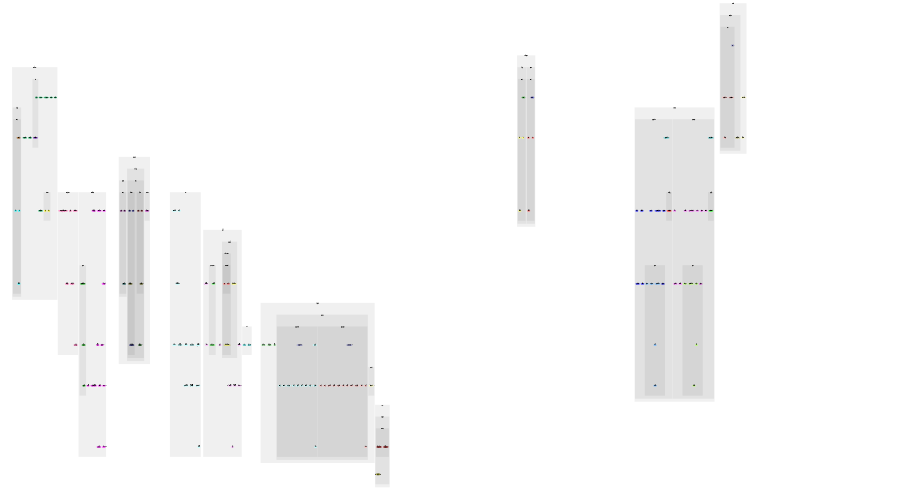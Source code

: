 digraph G {
size="6,4";
ratio="fill";
subgraph cluster_0 {
label="Build";
color="#0000000F";
style="filled";
u130[label="Firmware",style="filled",fillcolor="#ffffbb",penwidth="0"];
u136[label="Shake",style="filled",fillcolor="#ffffbb",penwidth="0"];
subgraph cluster_1 {
label="Compiler";
color="#0000000F";
style="filled";
u131[label="Compiler",style="filled,bold",fillcolor="#ffffbb"];
subgraph cluster_2 {
label="GCC";
color="#0000000F";
style="filled";
u132[label="GCC",style="filled,bold",fillcolor="#bbbbff"];
u133[label="GD32F4xx",style="filled",fillcolor="#ffbbbb",penwidth="0"];
u134[label="Config",style="filled",fillcolor="#ffbbbb",penwidth="0"];
u135[label="GD32F3x0",style="filled",fillcolor="#ffbbbb",penwidth="0"];

}

}

}
subgraph cluster_3 {
label="Core";
color="#0000000F";
style="filled";
u23[label="Context",style="filled",fillcolor="#bbffff",penwidth="0"];
u24[label="FSM",style="filled",fillcolor="#bbffff",penwidth="0"];
u25[label="Scheduler",style="filled",fillcolor="#bbffff",penwidth="0"];
u26[label="Transport",style="filled",fillcolor="#bbffff",penwidth="0"];
u27[label="Formula",style="filled",fillcolor="#bbffff",penwidth="0"];
u28[label="Domain",style="filled",fillcolor="#bbffff",penwidth="0"];
u29[label="Version",style="filled",fillcolor="#bbffff",penwidth="0"];
u30[label="Handler",style="filled",fillcolor="#bbffff",penwidth="0"];
u31[label="Controller",style="filled",fillcolor="#bbffff",penwidth="0"];
u32[label="Task",style="filled",fillcolor="#bbffff",penwidth="0"];
u33[label="Dispatcher",style="filled",fillcolor="#bbffff",penwidth="0"];
u34[label="Feature",style="filled",fillcolor="#bbffff",penwidth="0"];

}
subgraph cluster_4 {
label="Data";
color="#0000000F";
style="filled";
u137[label="Record",style="filled",fillcolor="#ffbbff",penwidth="0"];
u138[label="Buffer",style="filled",fillcolor="#ffbbff",penwidth="0"];
u139[label="Area",style="filled",fillcolor="#ffbbff",penwidth="0"];
u140[label="Value",style="filled",fillcolor="#ffbbff",penwidth="0"];
u141[label="Index",style="filled",fillcolor="#ffbbff",penwidth="0"];
u142[label="Color",style="filled",fillcolor="#ffbbff",penwidth="0"];
u145[label="Matrix",style="filled",fillcolor="#ffbbff",penwidth="0"];
u146[label="Serialize",style="filled",fillcolor="#ffbbff",penwidth="0"];
subgraph cluster_5 {
label="Concurrent";
color="#0000000F";
style="filled";
u143[label="Queue",style="filled",fillcolor="#77ff77",penwidth="0"];
u144[label="Semaphore",style="filled",fillcolor="#77ff77",penwidth="0"];

}
subgraph cluster_6 {
label="Display";
color="#0000000F";
style="filled";
u150[label="Canvas1D",style="filled",fillcolor="#ffff77",penwidth="0"];
subgraph cluster_7 {
label="FrameBuffer";
color="#0000000F";
style="filled";
u149[label="FrameBuffer",style="filled,bold",fillcolor="#ffff77"];
subgraph cluster_8 {
label="NeoPixel";
color="#0000000F";
style="filled";
u147[label="SPI",style="filled",fillcolor="#ff7777",penwidth="0"];
u148[label="PWM",style="filled",fillcolor="#ff7777",penwidth="0"];

}

}

}

}
subgraph cluster_9 {
label="Device";
color="#0000000F";
style="filled";
subgraph cluster_10 {
label="GD32F3x0";
color="#0000000F";
style="filled";
u114[label="GD32F3x0",style="filled,bold",fillcolor="#77ffff"];
u99[label="UART",style="filled",fillcolor="#ff77ff",penwidth="0"];
u100[label="Flash",style="filled",fillcolor="#ff77ff",penwidth="0"];
u102[label="Mac",style="filled",fillcolor="#ff77ff",penwidth="0"];
u103[label="SysTick",style="filled",fillcolor="#ff77ff",penwidth="0"];
u104[label="EXTI",style="filled",fillcolor="#ff77ff",penwidth="0"];
u105[label="PWM",style="filled",fillcolor="#ff77ff",penwidth="0"];
u106[label="SystemClock",style="filled",fillcolor="#ff77ff",penwidth="0"];
u113[label="Timer",style="filled",fillcolor="#ff77ff",penwidth="0"];
subgraph cluster_11 {
label="Display";
color="#0000000F";
style="filled";
u107[label="NeoPixel",style="filled",fillcolor="#33ff33",penwidth="0"];

}
subgraph cluster_12 {
label="GPIO";
color="#0000000F";
style="filled";
u101[label="GPIO",style="filled,bold",fillcolor="#ff77ff"];
u108[label="Input",style="filled",fillcolor="#bbff77",penwidth="0"];
u109[label="Mode",style="filled",fillcolor="#bbff77",penwidth="0"];
u110[label="Output",style="filled",fillcolor="#bbff77",penwidth="0"];
u111[label="OpenDrain",style="filled",fillcolor="#bbff77",penwidth="0"];
u112[label="Port",style="filled",fillcolor="#bbff77",penwidth="0"];

}

}
subgraph cluster_13 {
label="GD32F4xx";
color="#0000000F";
style="filled";
u84[label="GD32F4xx",style="filled,bold",fillcolor="#77ffff"];
u85[label="UART",style="filled",fillcolor="#3333ff",penwidth="0"];
u86[label="Flash",style="filled",fillcolor="#3333ff",penwidth="0"];
u88[label="Mac",style="filled",fillcolor="#3333ff",penwidth="0"];
u89[label="SysTick",style="filled",fillcolor="#3333ff",penwidth="0"];
u90[label="PWM",style="filled",fillcolor="#3333ff",penwidth="0"];
u91[label="SystemClock",style="filled",fillcolor="#3333ff",penwidth="0"];
u98[label="Timer",style="filled",fillcolor="#3333ff",penwidth="0"];
subgraph cluster_14 {
label="Display";
color="#0000000F";
style="filled";
u92[label="NeoPixel",style="filled",fillcolor="#ff3333",penwidth="0"];

}
subgraph cluster_15 {
label="GPIO";
color="#0000000F";
style="filled";
u87[label="GPIO",style="filled,bold",fillcolor="#3333ff"];
u93[label="Input",style="filled",fillcolor="#77bbff",penwidth="0"];
u94[label="Mode",style="filled",fillcolor="#77bbff",penwidth="0"];
u95[label="Output",style="filled",fillcolor="#77bbff",penwidth="0"];
u96[label="OpenDrain",style="filled",fillcolor="#77bbff",penwidth="0"];
u97[label="Port",style="filled",fillcolor="#77bbff",penwidth="0"];

}

}

}
subgraph cluster_16 {
label="Endpoint";
color="#0000000F";
style="filled";
u78[label="DInputsRelaysRules",style="filled",fillcolor="#ff77bb",penwidth="0"];
u79[label="DInputs",style="filled",fillcolor="#ff77bb",penwidth="0"];
u80[label="Dimmers",style="filled",fillcolor="#ff77bb",penwidth="0"];
u81[label="Groups",style="filled",fillcolor="#ff77bb",penwidth="0"];
u82[label="ATS",style="filled",fillcolor="#ff77bb",penwidth="0"];
u83[label="Relays",style="filled",fillcolor="#ff77bb",penwidth="0"];

}
subgraph cluster_17 {
label="Feature";
color="#0000000F";
style="filled";
u115[label="Echo",style="filled",fillcolor="#33bb77",penwidth="0"];
u118[label="DInputs",style="filled",fillcolor="#33bb77",penwidth="0"];
u119[label="Server",style="filled",fillcolor="#33bb77",penwidth="0"];
u122[label="Relays",style="filled",fillcolor="#33bb77",penwidth="0"];
u123[label="DS18B20",style="filled",fillcolor="#33bb77",penwidth="0"];
u124[label="Blink",style="filled",fillcolor="#33bb77",penwidth="0"];
u125[label="Indicator",style="filled",fillcolor="#33bb77",penwidth="0"];
subgraph cluster_18 {
label="Dimmer";
color="#0000000F";
style="filled";
u120[label="DC",style="filled",fillcolor="#ffff33",penwidth="0"];
u121[label="AC",style="filled",fillcolor="#ffff33",penwidth="0"];

}
subgraph cluster_19 {
label="Mix";
color="#0000000F";
style="filled";
u116[label="Mix",style="filled,bold",fillcolor="#33bb77"];
u117[label="Indicator",style="filled",fillcolor="#7733bb",penwidth="0"];

}
subgraph cluster_20 {
label="RS485";
color="#0000000F";
style="filled";
subgraph cluster_21 {
label="RBUS";
color="#0000000F";
style="filled";
u129[label="RBUS",style="filled,bold",fillcolor="#bb7733"];
u126[label="Data",style="filled",fillcolor="#33ffff",penwidth="0"];
u127[label="Tx",style="filled",fillcolor="#33ffff",penwidth="0"];
u128[label="Rx",style="filled",fillcolor="#33ffff",penwidth="0"];

}

}

}
subgraph cluster_22 {
label="Interface";
color="#0000000F";
style="filled";
u0[label="MCU",style="filled",fillcolor="#ff33ff",penwidth="0"];
u1[label="UART",style="filled",fillcolor="#ff33ff",penwidth="0"];
u2[label="Flash",style="filled",fillcolor="#ff33ff",penwidth="0"];
u3[label="Mac",style="filled",fillcolor="#ff33ff",penwidth="0"];
u4[label="Counter",style="filled",fillcolor="#ff33ff",penwidth="0"];
u5[label="RS485",style="filled",fillcolor="#ff33ff",penwidth="0"];
u6[label="OneWire",style="filled",fillcolor="#ff33ff",penwidth="0"];
u7[label="EXTI",style="filled",fillcolor="#ff33ff",penwidth="0"];
u8[label="PWM",style="filled",fillcolor="#ff33ff",penwidth="0"];
u9[label="SystemClock",style="filled",fillcolor="#ff33ff",penwidth="0"];
u10[label="Display",style="filled",fillcolor="#ff33ff",penwidth="0"];
u14[label="Timer",style="filled",fillcolor="#ff33ff",penwidth="0"];
subgraph cluster_23 {
label="GPIO";
color="#0000000F";
style="filled";
u11[label="Input",style="filled",fillcolor="#33bb33",penwidth="0"];
u12[label="Output",style="filled",fillcolor="#33bb33",penwidth="0"];
u13[label="OpenDrain",style="filled",fillcolor="#33bb33",penwidth="0"];

}

}
subgraph cluster_24 {
label="Ivory";
color="#0000000F";
style="filled";
subgraph cluster_25 {
label="Support";
color="#0000000F";
style="filled";
u153[label="Support",style="filled,bold",fillcolor="#bbbb33"];
subgraph cluster_26 {
label="Device";
color="#0000000F";
style="filled";
u151[label="GD32F4xx",style="filled",fillcolor="#bb3333",penwidth="0"];
u152[label="GD32F3x0",style="filled",fillcolor="#bb3333",penwidth="0"];

}

}

}
subgraph cluster_27 {
label="Protocol";
color="#0000000F";
style="filled";
subgraph cluster_28 {
label="OneWire";
color="#0000000F";
style="filled";
u37[label="Master",style="filled",fillcolor="#bb33bb",penwidth="0"];

}
subgraph cluster_29 {
label="RS485";
color="#0000000F";
style="filled";
subgraph cluster_30 {
label="RBUS";
color="#0000000F";
style="filled";
u48[label="RBUS",style="filled,bold",fillcolor="#337733"];
subgraph cluster_31 {
label="Master";
color="#0000000F";
style="filled";
u42[label="Master",style="filled,bold",fillcolor="#777733"];
u45[label="Tx",style="filled",fillcolor="#333377",penwidth="0"];
u46[label="Rx",style="filled",fillcolor="#333377",penwidth="0"];
u47[label="MacTable",style="filled",fillcolor="#333377",penwidth="0"];

}
subgraph cluster_32 {
label="Slave";
color="#0000000F";
style="filled";
u41[label="Slave",style="filled,bold",fillcolor="#777733"];
u43[label="Tx",style="filled",fillcolor="#773333",penwidth="0"];
u44[label="Rx",style="filled",fillcolor="#773333",penwidth="0"];

}

}

}
subgraph cluster_33 {
label="UART";
color="#0000000F";
style="filled";
subgraph cluster_34 {
label="RBUS";
color="#0000000F";
style="filled";
u40[label="RBUS",style="filled,bold",fillcolor="#337777"];
u38[label="Tx",style="filled",fillcolor="#773377",penwidth="0"];
u39[label="Rx",style="filled",fillcolor="#773377",penwidth="0"];

}

}

}
subgraph cluster_35 {
label="Support";
color="#0000000F";
style="filled";
u50[label="ReadAddr",style="filled",fillcolor="#bbffbb",penwidth="0"];
u51[label="Cast",style="filled",fillcolor="#bbffbb",penwidth="0"];
u52[label="Serialize",style="filled",fillcolor="#bbffbb",penwidth="0"];
subgraph cluster_36 {
label="CMSIS";
color="#0000000F";
style="filled";
u49[label="CoreCM4",style="filled",fillcolor="#ffffbb",penwidth="0"];

}
subgraph cluster_37 {
label="Device";
color="#0000000F";
style="filled";
subgraph cluster_38 {
label="GD32F3x0";
color="#0000000F";
style="filled";
u77[label="GD32F3x0",style="filled,bold",fillcolor="#bbbbff"];
u65[label="GPIO",style="filled",fillcolor="#ffbbbb",penwidth="0"];
u66[label="SYSCFG",style="filled",fillcolor="#ffbbbb",penwidth="0"];
u67[label="RCU",style="filled",fillcolor="#ffbbbb",penwidth="0"];
u68[label="EXTI",style="filled",fillcolor="#ffbbbb",penwidth="0"];
u69[label="System",style="filled",fillcolor="#ffbbbb",penwidth="0"];
u70[label="Misc",style="filled",fillcolor="#ffbbbb",penwidth="0"];
u71[label="IRQ",style="filled",fillcolor="#ffbbbb",penwidth="0"];
u72[label="FMC",style="filled",fillcolor="#ffbbbb",penwidth="0"];
u73[label="DMA",style="filled",fillcolor="#ffbbbb",penwidth="0"];
u74[label="USART",style="filled",fillcolor="#ffbbbb",penwidth="0"];
u75[label="Timer",style="filled",fillcolor="#ffbbbb",penwidth="0"];
u76[label="DBG",style="filled",fillcolor="#ffbbbb",penwidth="0"];

}
subgraph cluster_39 {
label="GD32F4xx";
color="#0000000F";
style="filled";
u53[label="GD32F4xx",style="filled,bold",fillcolor="#bbbbff"];
u54[label="GPIO",style="filled",fillcolor="#bbffff",penwidth="0"];
u55[label="SYSCFG",style="filled",fillcolor="#bbffff",penwidth="0"];
u56[label="RCU",style="filled",fillcolor="#bbffff",penwidth="0"];
u57[label="EXTI",style="filled",fillcolor="#bbffff",penwidth="0"];
u58[label="System",style="filled",fillcolor="#bbffff",penwidth="0"];
u59[label="Misc",style="filled",fillcolor="#bbffff",penwidth="0"];
u60[label="IRQ",style="filled",fillcolor="#bbffff",penwidth="0"];
u61[label="DMA",style="filled",fillcolor="#bbffff",penwidth="0"];
u62[label="USART",style="filled",fillcolor="#bbffff",penwidth="0"];
u63[label="Timer",style="filled",fillcolor="#bbffff",penwidth="0"];
u64[label="DBG",style="filled",fillcolor="#bbffff",penwidth="0"];

}

}

}
subgraph cluster_40 {
label="Transport";
color="#0000000F";
style="filled";
subgraph cluster_41 {
label="RS485";
color="#0000000F";
style="filled";
subgraph cluster_42 {
label="RBUS";
color="#0000000F";
style="filled";
u22[label="RBUS",style="filled,bold",fillcolor="#77ff77"];
u19[label="Data",style="filled",fillcolor="#ffff77",penwidth="0"];
u20[label="Tx",style="filled",fillcolor="#ffff77",penwidth="0"];
u21[label="Rx",style="filled",fillcolor="#ffff77",penwidth="0"];

}

}
subgraph cluster_43 {
label="UART";
color="#0000000F";
style="filled";
subgraph cluster_44 {
label="RBUS";
color="#0000000F";
style="filled";
u18[label="RBUS",style="filled,bold",fillcolor="#7777ff"];
u15[label="Data",style="filled",fillcolor="#ff7777",penwidth="0"];
u16[label="Tx",style="filled",fillcolor="#ff7777",penwidth="0"];
u17[label="Rx",style="filled",fillcolor="#ff7777",penwidth="0"];

}

}

}
subgraph cluster_45 {
label="Util";
color="#0000000F";
style="filled";
u35[label="String",style="filled",fillcolor="#77ffff",penwidth="0"];
u36[label="CRC16",style="filled",fillcolor="#77ffff",penwidth="0"];

}
u0 -> u2;
u0 -> u3;
u0 -> u9;
u0 -> u23;
u0 -> u138;
u0 -> u140;
u1 -> u23;
u1 -> u30;
u3 -> u23;
u3 -> u140;
u5 -> u0;
u5 -> u1;
u5 -> u12;
u5 -> u23;
u5 -> u28;
u5 -> u30;
u6 -> u13;
u6 -> u14;
u6 -> u23;
u6 -> u30;
u7 -> u30;
u8 -> u14;
u9 -> u4;
u9 -> u14;
u9 -> u23;
u9 -> u30;
u9 -> u140;
u10 -> u23;
u10 -> u30;
u12 -> u11;
u13 -> u12;
u14 -> u23;
u14 -> u30;
u15 -> u1;
u15 -> u9;
u15 -> u40;
u15 -> u138;
u15 -> u140;
u15 -> u143;
u16 -> u1;
u16 -> u9;
u16 -> u15;
u16 -> u38;
u16 -> u40;
u16 -> u138;
u16 -> u143;
u17 -> u9;
u17 -> u15;
u17 -> u39;
u17 -> u143;
u18 -> u0;
u18 -> u1;
u18 -> u15;
u18 -> u16;
u18 -> u17;
u18 -> u23;
u18 -> u26;
u18 -> u28;
u18 -> u30;
u18 -> u32;
u18 -> u33;
u18 -> u40;
u18 -> u138;
u18 -> u140;
u18 -> u143;
u19 -> u5;
u19 -> u9;
u19 -> u41;
u19 -> u138;
u19 -> u140;
u19 -> u143;
u20 -> u5;
u20 -> u9;
u20 -> u19;
u20 -> u41;
u20 -> u43;
u20 -> u48;
u20 -> u138;
u20 -> u143;
u21 -> u9;
u21 -> u19;
u21 -> u44;
u21 -> u143;
u22 -> u0;
u22 -> u5;
u22 -> u19;
u22 -> u20;
u22 -> u21;
u22 -> u23;
u22 -> u26;
u22 -> u28;
u22 -> u30;
u22 -> u32;
u22 -> u33;
u22 -> u41;
u22 -> u48;
u22 -> u138;
u22 -> u140;
u22 -> u143;
u23 -> u32;
u25 -> u9;
u25 -> u14;
u25 -> u32;
u26 -> u23;
u26 -> u32;
u26 -> u138;
u27 -> u0;
u27 -> u23;
u27 -> u26;
u27 -> u28;
u27 -> u34;
u28 -> u0;
u28 -> u3;
u28 -> u9;
u28 -> u23;
u28 -> u26;
u28 -> u29;
u28 -> u34;
u28 -> u35;
u28 -> u50;
u28 -> u51;
u28 -> u52;
u28 -> u137;
u28 -> u138;
u28 -> u140;
u29 -> u23;
u29 -> u137;
u30 -> u23;
u31 -> u138;
u33 -> u31;
u33 -> u138;
u34 -> u31;
u34 -> u32;
u36 -> u23;
u36 -> u137;
u36 -> u138;
u37 -> u6;
u37 -> u23;
u37 -> u24;
u37 -> u32;
u37 -> u127;
u37 -> u137;
u37 -> u138;
u37 -> u140;
u37 -> u143;
u38 -> u36;
u38 -> u40;
u38 -> u138;
u39 -> u24;
u39 -> u36;
u39 -> u40;
u40 -> u23;
u40 -> u36;
u40 -> u137;
u40 -> u138;
u40 -> u140;
u41 -> u3;
u41 -> u23;
u41 -> u29;
u41 -> u36;
u41 -> u48;
u41 -> u137;
u41 -> u138;
u41 -> u140;
u42 -> u3;
u42 -> u23;
u42 -> u29;
u42 -> u36;
u42 -> u47;
u42 -> u48;
u42 -> u137;
u42 -> u138;
u42 -> u140;
u43 -> u36;
u43 -> u41;
u43 -> u48;
u43 -> u138;
u44 -> u24;
u44 -> u36;
u44 -> u41;
u44 -> u48;
u45 -> u3;
u45 -> u36;
u45 -> u42;
u45 -> u47;
u45 -> u48;
u45 -> u138;
u46 -> u24;
u46 -> u29;
u46 -> u36;
u46 -> u42;
u46 -> u47;
u46 -> u48;
u47 -> u3;
u47 -> u23;
u47 -> u29;
u47 -> u35;
u47 -> u137;
u47 -> u140;
u48 -> u137;
u48 -> u138;
u48 -> u140;
u53 -> u49;
u53 -> u54;
u53 -> u55;
u53 -> u56;
u53 -> u57;
u53 -> u59;
u53 -> u60;
u53 -> u61;
u53 -> u62;
u53 -> u63;
u53 -> u64;
u54 -> u151;
u54 -> u153;
u55 -> u151;
u56 -> u151;
u57 -> u151;
u58 -> u151;
u59 -> u60;
u59 -> u151;
u60 -> u151;
u60 -> u153;
u61 -> u151;
u61 -> u153;
u62 -> u151;
u62 -> u153;
u63 -> u151;
u63 -> u153;
u64 -> u151;
u65 -> u152;
u65 -> u153;
u66 -> u152;
u66 -> u153;
u67 -> u152;
u68 -> u152;
u68 -> u153;
u69 -> u152;
u70 -> u71;
u70 -> u152;
u71 -> u152;
u71 -> u153;
u72 -> u152;
u72 -> u153;
u73 -> u152;
u73 -> u153;
u74 -> u152;
u74 -> u153;
u75 -> u152;
u75 -> u153;
u76 -> u152;
u77 -> u49;
u77 -> u65;
u77 -> u66;
u77 -> u67;
u77 -> u68;
u77 -> u69;
u77 -> u70;
u77 -> u71;
u77 -> u72;
u77 -> u73;
u77 -> u74;
u77 -> u75;
u77 -> u76;
u78 -> u23;
u78 -> u26;
u78 -> u28;
u78 -> u79;
u78 -> u81;
u78 -> u83;
u78 -> u138;
u78 -> u140;
u78 -> u145;
u79 -> u23;
u79 -> u137;
u79 -> u138;
u79 -> u146;
u80 -> u23;
u80 -> u51;
u80 -> u137;
u80 -> u138;
u80 -> u146;
u81 -> u23;
u81 -> u137;
u81 -> u138;
u81 -> u146;
u82 -> u0;
u82 -> u9;
u82 -> u23;
u82 -> u26;
u82 -> u28;
u82 -> u79;
u82 -> u83;
u82 -> u137;
u82 -> u138;
u82 -> u140;
u83 -> u0;
u83 -> u9;
u83 -> u23;
u83 -> u28;
u83 -> u81;
u83 -> u137;
u83 -> u138;
u83 -> u146;
u84 -> u0;
u84 -> u3;
u84 -> u6;
u84 -> u9;
u84 -> u23;
u84 -> u53;
u84 -> u54;
u84 -> u56;
u84 -> u60;
u84 -> u61;
u84 -> u62;
u84 -> u63;
u84 -> u85;
u84 -> u86;
u84 -> u87;
u84 -> u88;
u84 -> u89;
u84 -> u90;
u84 -> u91;
u84 -> u92;
u84 -> u93;
u84 -> u94;
u84 -> u95;
u84 -> u96;
u84 -> u98;
u85 -> u1;
u85 -> u23;
u85 -> u30;
u85 -> u51;
u85 -> u56;
u85 -> u59;
u85 -> u60;
u85 -> u61;
u85 -> u62;
u85 -> u97;
u85 -> u137;
u85 -> u151;
u85 -> u153;
u86 -> u2;
u86 -> u51;
u87 -> u54;
u87 -> u56;
u87 -> u94;
u87 -> u97;
u88 -> u3;
u88 -> u50;
u88 -> u138;
u88 -> u146;
u89 -> u14;
u89 -> u23;
u89 -> u30;
u89 -> u49;
u90 -> u8;
u90 -> u14;
u90 -> u23;
u90 -> u30;
u90 -> u58;
u90 -> u63;
u90 -> u97;
u90 -> u98;
u91 -> u9;
u91 -> u23;
u91 -> u63;
u91 -> u89;
u91 -> u98;
u92 -> u10;
u92 -> u14;
u92 -> u23;
u92 -> u30;
u92 -> u32;
u92 -> u51;
u92 -> u56;
u92 -> u58;
u92 -> u59;
u92 -> u60;
u92 -> u61;
u92 -> u63;
u92 -> u87;
u92 -> u97;
u92 -> u98;
u92 -> u137;
u92 -> u140;
u92 -> u148;
u92 -> u153;
u93 -> u11;
u93 -> u23;
u93 -> u54;
u93 -> u94;
u93 -> u97;
u94 -> u54;
u95 -> u12;
u95 -> u23;
u95 -> u54;
u95 -> u94;
u95 -> u97;
u96 -> u13;
u96 -> u23;
u96 -> u54;
u96 -> u94;
u96 -> u97;
u97 -> u23;
u97 -> u54;
u97 -> u56;
u97 -> u94;
u97 -> u153;
u98 -> u4;
u98 -> u14;
u98 -> u23;
u98 -> u30;
u98 -> u56;
u98 -> u59;
u98 -> u60;
u98 -> u63;
u98 -> u69;
u98 -> u153;
u99 -> u1;
u99 -> u23;
u99 -> u30;
u99 -> u51;
u99 -> u66;
u99 -> u67;
u99 -> u70;
u99 -> u71;
u99 -> u73;
u99 -> u74;
u99 -> u77;
u99 -> u112;
u99 -> u137;
u99 -> u152;
u99 -> u153;
u100 -> u2;
u100 -> u51;
u100 -> u72;
u101 -> u65;
u101 -> u67;
u101 -> u109;
u101 -> u112;
u102 -> u3;
u102 -> u50;
u102 -> u138;
u102 -> u146;
u103 -> u14;
u103 -> u23;
u103 -> u30;
u103 -> u49;
u104 -> u7;
u104 -> u23;
u104 -> u30;
u104 -> u66;
u104 -> u67;
u104 -> u68;
u104 -> u70;
u104 -> u71;
u104 -> u108;
u104 -> u153;
u105 -> u8;
u105 -> u14;
u105 -> u23;
u105 -> u30;
u105 -> u69;
u105 -> u75;
u105 -> u112;
u105 -> u113;
u106 -> u9;
u106 -> u23;
u106 -> u75;
u106 -> u103;
u106 -> u113;
u107 -> u10;
u107 -> u14;
u107 -> u23;
u107 -> u30;
u107 -> u32;
u107 -> u51;
u107 -> u67;
u107 -> u69;
u107 -> u70;
u107 -> u71;
u107 -> u73;
u107 -> u75;
u107 -> u112;
u107 -> u113;
u107 -> u137;
u107 -> u140;
u107 -> u148;
u107 -> u153;
u108 -> u11;
u108 -> u23;
u108 -> u65;
u108 -> u109;
u108 -> u112;
u109 -> u65;
u110 -> u12;
u110 -> u23;
u110 -> u65;
u110 -> u109;
u110 -> u112;
u111 -> u13;
u111 -> u23;
u111 -> u65;
u111 -> u109;
u111 -> u112;
u112 -> u23;
u112 -> u65;
u112 -> u67;
u112 -> u109;
u112 -> u153;
u113 -> u4;
u113 -> u14;
u113 -> u23;
u113 -> u30;
u113 -> u67;
u113 -> u69;
u113 -> u70;
u113 -> u71;
u113 -> u75;
u113 -> u77;
u113 -> u153;
u114 -> u0;
u114 -> u3;
u114 -> u6;
u114 -> u9;
u114 -> u23;
u114 -> u65;
u114 -> u66;
u114 -> u67;
u114 -> u68;
u114 -> u71;
u114 -> u73;
u114 -> u74;
u114 -> u75;
u114 -> u77;
u114 -> u99;
u114 -> u100;
u114 -> u101;
u114 -> u102;
u114 -> u103;
u114 -> u104;
u114 -> u105;
u114 -> u106;
u114 -> u107;
u114 -> u108;
u114 -> u109;
u114 -> u110;
u114 -> u111;
u114 -> u113;
u115 -> u23;
u115 -> u26;
u115 -> u28;
u115 -> u31;
u115 -> u32;
u115 -> u34;
u115 -> u138;
u115 -> u140;
u116 -> u0;
u116 -> u2;
u116 -> u10;
u116 -> u11;
u116 -> u12;
u116 -> u23;
u116 -> u26;
u116 -> u28;
u116 -> u31;
u116 -> u32;
u116 -> u34;
u116 -> u36;
u116 -> u78;
u116 -> u79;
u116 -> u81;
u116 -> u82;
u116 -> u83;
u116 -> u117;
u116 -> u118;
u116 -> u122;
u116 -> u138;
u116 -> u140;
u116 -> u145;
u116 -> u146;
u116 -> u149;
u117 -> u0;
u117 -> u3;
u117 -> u4;
u117 -> u9;
u117 -> u10;
u117 -> u23;
u117 -> u26;
u117 -> u28;
u117 -> u30;
u117 -> u31;
u117 -> u32;
u117 -> u34;
u117 -> u51;
u117 -> u79;
u117 -> u82;
u117 -> u83;
u117 -> u126;
u117 -> u137;
u117 -> u138;
u117 -> u140;
u117 -> u142;
u117 -> u146;
u117 -> u149;
u117 -> u150;
u118 -> u0;
u118 -> u9;
u118 -> u11;
u118 -> u23;
u118 -> u26;
u118 -> u28;
u118 -> u31;
u118 -> u32;
u118 -> u34;
u118 -> u79;
u118 -> u137;
u118 -> u138;
u118 -> u140;
u118 -> u141;
u118 -> u146;
u119 -> u5;
u119 -> u8;
u119 -> u11;
u119 -> u23;
u119 -> u26;
u119 -> u28;
u119 -> u31;
u119 -> u32;
u119 -> u34;
u119 -> u79;
u119 -> u80;
u119 -> u118;
u119 -> u120;
u119 -> u126;
u119 -> u129;
u119 -> u138;
u119 -> u140;
u119 -> u146;
u120 -> u0;
u120 -> u8;
u120 -> u23;
u120 -> u26;
u120 -> u28;
u120 -> u31;
u120 -> u32;
u120 -> u34;
u120 -> u51;
u120 -> u80;
u120 -> u137;
u120 -> u138;
u120 -> u140;
u120 -> u141;
u120 -> u146;
u121 -> u0;
u121 -> u7;
u121 -> u8;
u121 -> u14;
u121 -> u23;
u121 -> u26;
u121 -> u28;
u121 -> u30;
u121 -> u31;
u121 -> u32;
u121 -> u34;
u121 -> u51;
u121 -> u80;
u121 -> u137;
u121 -> u138;
u121 -> u140;
u121 -> u141;
u121 -> u146;
u122 -> u0;
u122 -> u9;
u122 -> u12;
u122 -> u23;
u122 -> u26;
u122 -> u28;
u122 -> u31;
u122 -> u32;
u122 -> u34;
u122 -> u81;
u122 -> u83;
u122 -> u137;
u122 -> u138;
u122 -> u140;
u122 -> u141;
u122 -> u146;
u123 -> u0;
u123 -> u2;
u123 -> u6;
u123 -> u13;
u123 -> u23;
u123 -> u26;
u123 -> u28;
u123 -> u31;
u123 -> u32;
u123 -> u34;
u123 -> u37;
u123 -> u138;
u123 -> u140;
u123 -> u145;
u123 -> u146;
u124 -> u0;
u124 -> u12;
u124 -> u14;
u124 -> u23;
u124 -> u28;
u124 -> u31;
u124 -> u32;
u124 -> u34;
u124 -> u140;
u125 -> u0;
u125 -> u3;
u125 -> u4;
u125 -> u10;
u125 -> u23;
u125 -> u26;
u125 -> u28;
u125 -> u30;
u125 -> u31;
u125 -> u32;
u125 -> u34;
u125 -> u51;
u125 -> u126;
u125 -> u137;
u125 -> u138;
u125 -> u140;
u125 -> u142;
u125 -> u146;
u125 -> u149;
u125 -> u150;
u126 -> u5;
u126 -> u9;
u126 -> u26;
u126 -> u42;
u126 -> u48;
u126 -> u78;
u126 -> u82;
u126 -> u138;
u126 -> u140;
u126 -> u143;
u127 -> u3;
u127 -> u5;
u127 -> u9;
u127 -> u42;
u127 -> u45;
u127 -> u48;
u127 -> u126;
u127 -> u138;
u127 -> u143;
u128 -> u9;
u128 -> u26;
u128 -> u28;
u128 -> u46;
u128 -> u126;
u128 -> u143;
u129 -> u0;
u129 -> u5;
u129 -> u23;
u129 -> u26;
u129 -> u28;
u129 -> u29;
u129 -> u30;
u129 -> u31;
u129 -> u32;
u129 -> u34;
u129 -> u42;
u129 -> u46;
u129 -> u47;
u129 -> u48;
u129 -> u121;
u129 -> u126;
u129 -> u127;
u129 -> u128;
u129 -> u138;
u129 -> u140;
u129 -> u143;
u129 -> u146;
u130 -> u0;
u130 -> u23;
u130 -> u25;
u130 -> u27;
u130 -> u28;
u130 -> u136;
u131 -> u0;
u132 -> u0;
u132 -> u27;
u132 -> u130;
u132 -> u131;
u132 -> u133;
u132 -> u134;
u132 -> u135;
u132 -> u136;
u133 -> u0;
u133 -> u84;
u133 -> u131;
u133 -> u134;
u135 -> u0;
u135 -> u114;
u135 -> u131;
u135 -> u134;
u137 -> u23;
u137 -> u139;
u138 -> u23;
u138 -> u140;
u139 -> u23;
u140 -> u23;
u140 -> u139;
u141 -> u23;
u141 -> u140;
u142 -> u51;
u143 -> u23;
u143 -> u141;
u143 -> u144;
u144 -> u23;
u144 -> u140;
u145 -> u23;
u145 -> u139;
u146 -> u52;
u147 -> u10;
u147 -> u23;
u147 -> u138;
u147 -> u140;
u147 -> u149;
u148 -> u10;
u148 -> u23;
u148 -> u140;
u148 -> u149;
u150 -> u23;
u150 -> u51;
u150 -> u142;
u150 -> u149;
u151 -> u153;
u152 -> u153;

}
